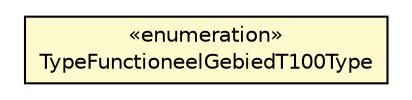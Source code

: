 #!/usr/local/bin/dot
#
# Class diagram 
# Generated by UMLGraph version R5_6-24-gf6e263 (http://www.umlgraph.org/)
#

digraph G {
	edge [fontname="Helvetica",fontsize=10,labelfontname="Helvetica",labelfontsize=10];
	node [fontname="Helvetica",fontsize=10,shape=plaintext];
	nodesep=0.25;
	ranksep=0.5;
	// nl.b3p.topnl.top100nl.TypeFunctioneelGebiedT100Type
	c39407 [label=<<table title="nl.b3p.topnl.top100nl.TypeFunctioneelGebiedT100Type" border="0" cellborder="1" cellspacing="0" cellpadding="2" port="p" bgcolor="lemonChiffon" href="./TypeFunctioneelGebiedT100Type.html">
		<tr><td><table border="0" cellspacing="0" cellpadding="1">
<tr><td align="center" balign="center"> &#171;enumeration&#187; </td></tr>
<tr><td align="center" balign="center"> TypeFunctioneelGebiedT100Type </td></tr>
		</table></td></tr>
		</table>>, URL="./TypeFunctioneelGebiedT100Type.html", fontname="Helvetica", fontcolor="black", fontsize=10.0];
}

